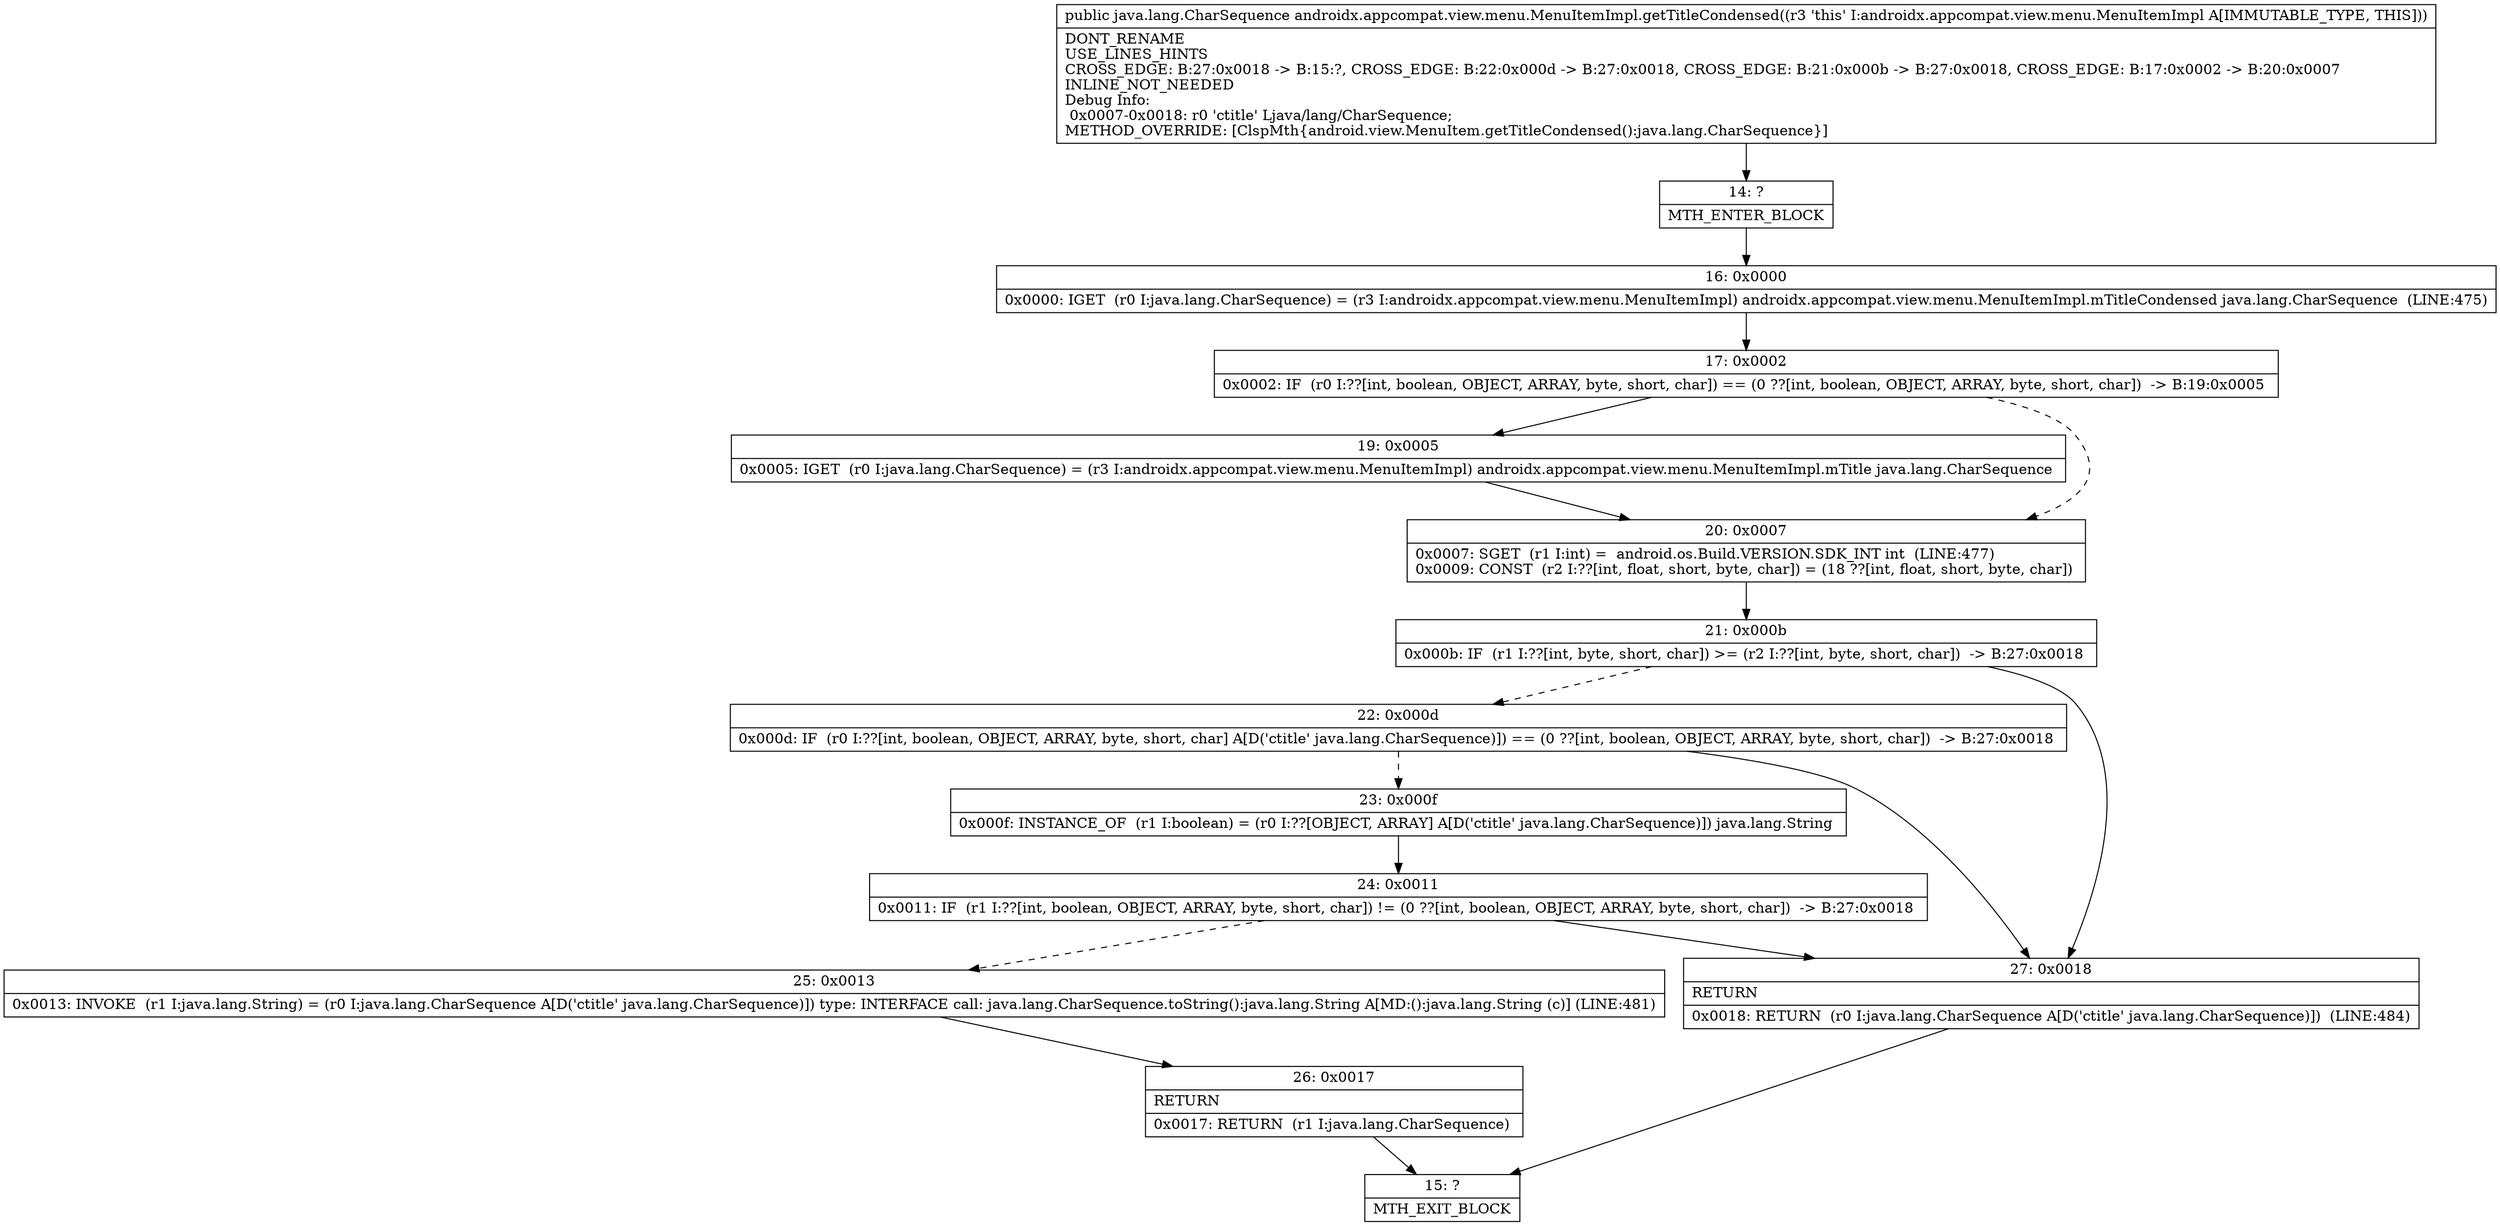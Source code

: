 digraph "CFG forandroidx.appcompat.view.menu.MenuItemImpl.getTitleCondensed()Ljava\/lang\/CharSequence;" {
Node_14 [shape=record,label="{14\:\ ?|MTH_ENTER_BLOCK\l}"];
Node_16 [shape=record,label="{16\:\ 0x0000|0x0000: IGET  (r0 I:java.lang.CharSequence) = (r3 I:androidx.appcompat.view.menu.MenuItemImpl) androidx.appcompat.view.menu.MenuItemImpl.mTitleCondensed java.lang.CharSequence  (LINE:475)\l}"];
Node_17 [shape=record,label="{17\:\ 0x0002|0x0002: IF  (r0 I:??[int, boolean, OBJECT, ARRAY, byte, short, char]) == (0 ??[int, boolean, OBJECT, ARRAY, byte, short, char])  \-\> B:19:0x0005 \l}"];
Node_19 [shape=record,label="{19\:\ 0x0005|0x0005: IGET  (r0 I:java.lang.CharSequence) = (r3 I:androidx.appcompat.view.menu.MenuItemImpl) androidx.appcompat.view.menu.MenuItemImpl.mTitle java.lang.CharSequence \l}"];
Node_20 [shape=record,label="{20\:\ 0x0007|0x0007: SGET  (r1 I:int) =  android.os.Build.VERSION.SDK_INT int  (LINE:477)\l0x0009: CONST  (r2 I:??[int, float, short, byte, char]) = (18 ??[int, float, short, byte, char]) \l}"];
Node_21 [shape=record,label="{21\:\ 0x000b|0x000b: IF  (r1 I:??[int, byte, short, char]) \>= (r2 I:??[int, byte, short, char])  \-\> B:27:0x0018 \l}"];
Node_22 [shape=record,label="{22\:\ 0x000d|0x000d: IF  (r0 I:??[int, boolean, OBJECT, ARRAY, byte, short, char] A[D('ctitle' java.lang.CharSequence)]) == (0 ??[int, boolean, OBJECT, ARRAY, byte, short, char])  \-\> B:27:0x0018 \l}"];
Node_23 [shape=record,label="{23\:\ 0x000f|0x000f: INSTANCE_OF  (r1 I:boolean) = (r0 I:??[OBJECT, ARRAY] A[D('ctitle' java.lang.CharSequence)]) java.lang.String \l}"];
Node_24 [shape=record,label="{24\:\ 0x0011|0x0011: IF  (r1 I:??[int, boolean, OBJECT, ARRAY, byte, short, char]) != (0 ??[int, boolean, OBJECT, ARRAY, byte, short, char])  \-\> B:27:0x0018 \l}"];
Node_25 [shape=record,label="{25\:\ 0x0013|0x0013: INVOKE  (r1 I:java.lang.String) = (r0 I:java.lang.CharSequence A[D('ctitle' java.lang.CharSequence)]) type: INTERFACE call: java.lang.CharSequence.toString():java.lang.String A[MD:():java.lang.String (c)] (LINE:481)\l}"];
Node_26 [shape=record,label="{26\:\ 0x0017|RETURN\l|0x0017: RETURN  (r1 I:java.lang.CharSequence) \l}"];
Node_15 [shape=record,label="{15\:\ ?|MTH_EXIT_BLOCK\l}"];
Node_27 [shape=record,label="{27\:\ 0x0018|RETURN\l|0x0018: RETURN  (r0 I:java.lang.CharSequence A[D('ctitle' java.lang.CharSequence)])  (LINE:484)\l}"];
MethodNode[shape=record,label="{public java.lang.CharSequence androidx.appcompat.view.menu.MenuItemImpl.getTitleCondensed((r3 'this' I:androidx.appcompat.view.menu.MenuItemImpl A[IMMUTABLE_TYPE, THIS]))  | DONT_RENAME\lUSE_LINES_HINTS\lCROSS_EDGE: B:27:0x0018 \-\> B:15:?, CROSS_EDGE: B:22:0x000d \-\> B:27:0x0018, CROSS_EDGE: B:21:0x000b \-\> B:27:0x0018, CROSS_EDGE: B:17:0x0002 \-\> B:20:0x0007\lINLINE_NOT_NEEDED\lDebug Info:\l  0x0007\-0x0018: r0 'ctitle' Ljava\/lang\/CharSequence;\lMETHOD_OVERRIDE: [ClspMth\{android.view.MenuItem.getTitleCondensed():java.lang.CharSequence\}]\l}"];
MethodNode -> Node_14;Node_14 -> Node_16;
Node_16 -> Node_17;
Node_17 -> Node_19;
Node_17 -> Node_20[style=dashed];
Node_19 -> Node_20;
Node_20 -> Node_21;
Node_21 -> Node_22[style=dashed];
Node_21 -> Node_27;
Node_22 -> Node_23[style=dashed];
Node_22 -> Node_27;
Node_23 -> Node_24;
Node_24 -> Node_25[style=dashed];
Node_24 -> Node_27;
Node_25 -> Node_26;
Node_26 -> Node_15;
Node_27 -> Node_15;
}

